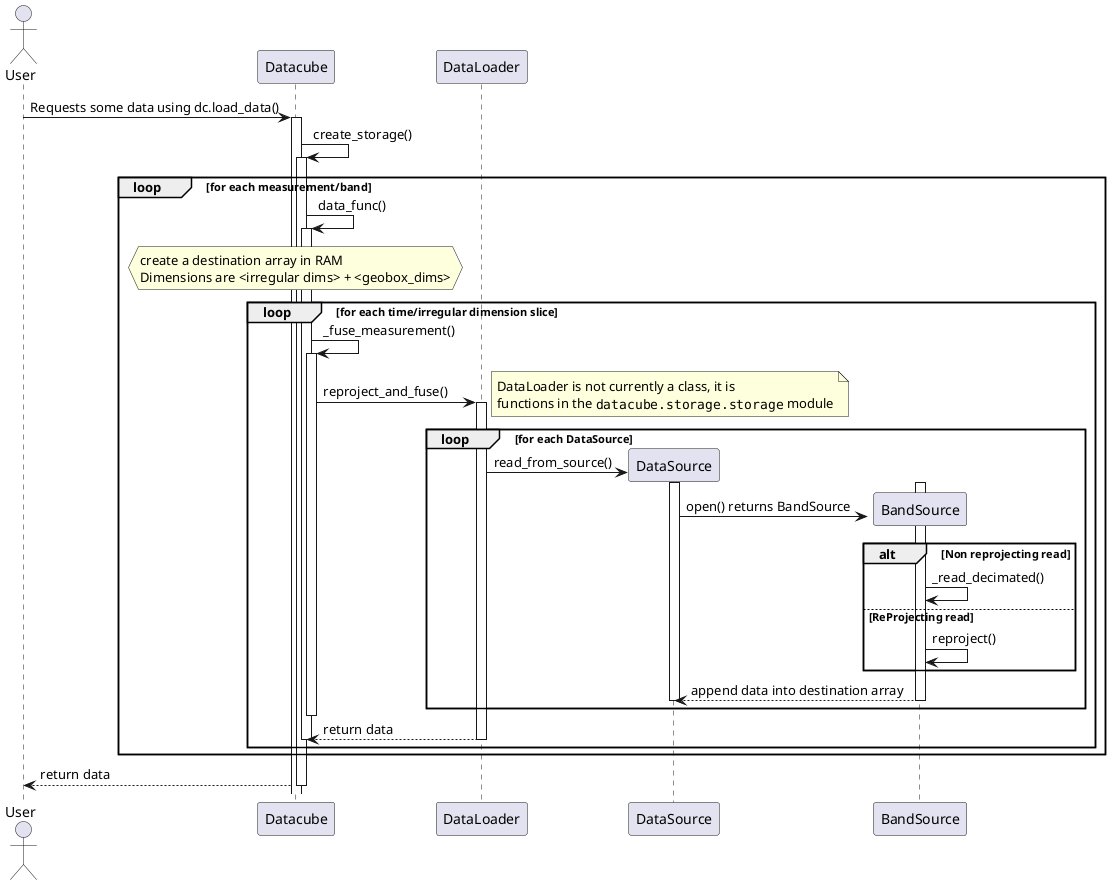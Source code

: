 @startuml

'!include ..\datacube-core\docs\plantuml.cfg

actor User

participant Datacube


User -> Datacube: Requests some data using dc.load_data()
activate Datacube

Datacube -> Datacube: create_storage()
activate Datacube
loop for each measurement/band
  Datacube -> Datacube: data_func()
  activate Datacube
  hnote over Datacube
    create a destination array in RAM
    Dimensions are <irregular dims> + <geobox_dims>
  end note
  loop for each time/irregular dimension slice
    Datacube -> Datacube: _fuse_measurement()
    activate Datacube
    Datacube -> DataLoader:  reproject_and_fuse()
    note right
        DataLoader is not currently a class, it is 
        functions in the ""datacube.storage.storage"" module
    end note
    activate DataLoader
    loop for each DataSource
        create DataSource
        DataLoader -> DataSource: read_from_source()
        activate DataSource

        create BandSource
        activate BandSource
        DataSource -> BandSource: open() returns BandSource
        alt Non reprojecting read
            BandSource -> BandSource: _read_decimated()
        else ReProjecting read
            BandSource -> BandSource: reproject()
        end
        BandSource --> DataSource: append data into destination array
        deactivate BandSource
        deactivate DataSource
    end
    deactivate Datacube
    DataLoader --> Datacube: return data
    deactivate DataLoader

    deactivate Datacube
  end
end

Datacube --> User: return data
deactivate Datacube


@enduml